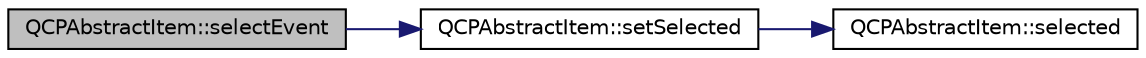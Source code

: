 digraph "QCPAbstractItem::selectEvent"
{
 // LATEX_PDF_SIZE
  edge [fontname="Helvetica",fontsize="10",labelfontname="Helvetica",labelfontsize="10"];
  node [fontname="Helvetica",fontsize="10",shape=record];
  rankdir="LR";
  Node1 [label="QCPAbstractItem::selectEvent",height=0.2,width=0.4,color="black", fillcolor="grey75", style="filled", fontcolor="black",tooltip=" "];
  Node1 -> Node2 [color="midnightblue",fontsize="10",style="solid",fontname="Helvetica"];
  Node2 [label="QCPAbstractItem::setSelected",height=0.2,width=0.4,color="black", fillcolor="white", style="filled",URL="$classQCPAbstractItem.html#a203de94ad586cc44d16c9565f49d3378",tooltip=" "];
  Node2 -> Node3 [color="midnightblue",fontsize="10",style="solid",fontname="Helvetica"];
  Node3 [label="QCPAbstractItem::selected",height=0.2,width=0.4,color="black", fillcolor="white", style="filled",URL="$classQCPAbstractItem.html#aa069fba320a13639f119f82ad29ead96",tooltip=" "];
}
